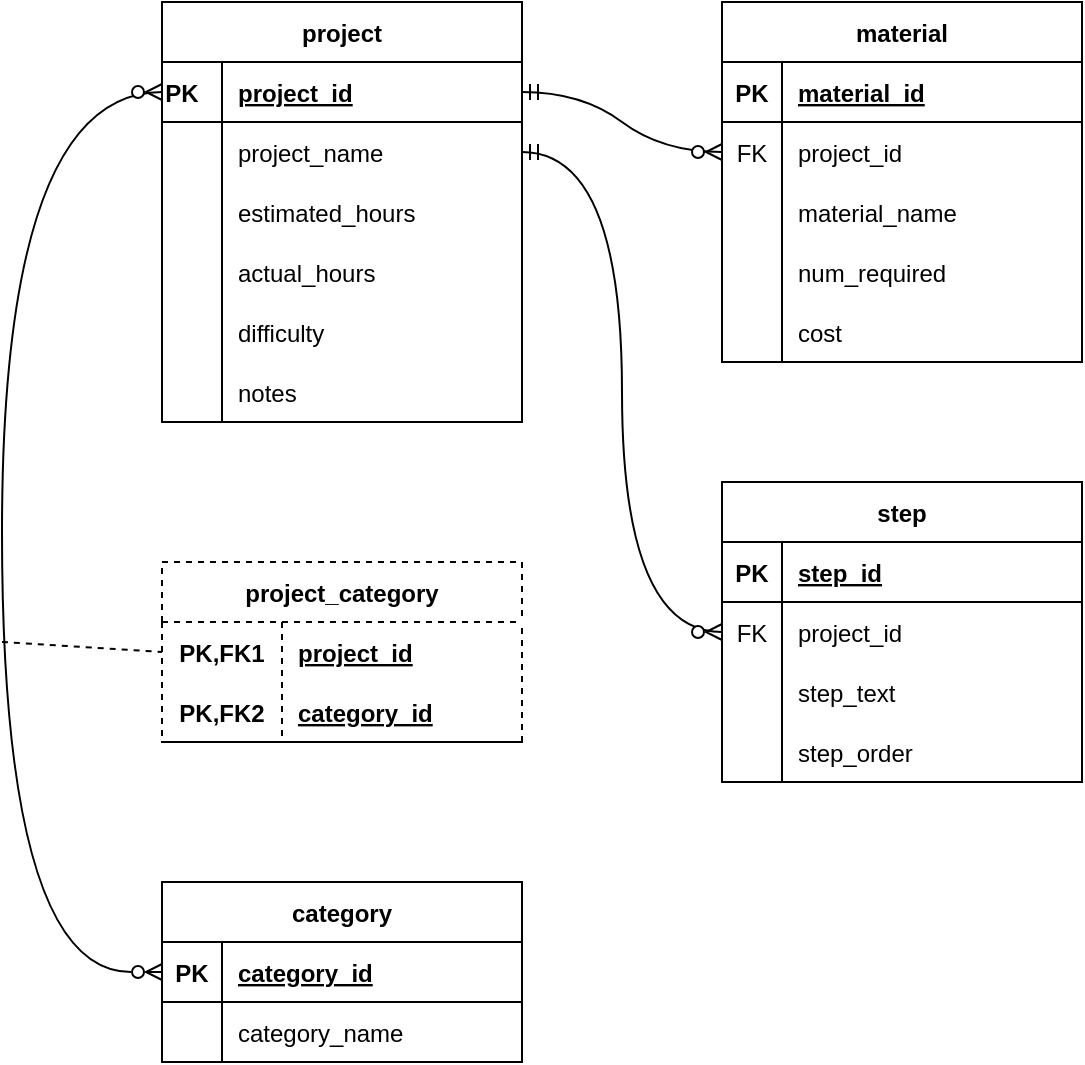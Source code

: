 <mxfile version="20.8.16" type="device"><diagram id="R2lEEEUBdFMjLlhIrx00" name="Page-1"><mxGraphModel dx="841" dy="703" grid="1" gridSize="10" guides="1" tooltips="1" connect="1" arrows="1" fold="1" page="1" pageScale="1" pageWidth="850" pageHeight="1100" math="0" shadow="0" extFonts="Permanent Marker^https://fonts.googleapis.com/css?family=Permanent+Marker"><root><mxCell id="0"/><mxCell id="1" parent="0"/><mxCell id="pd74DrBoivMS2J3uW1W6-2" value="project" style="shape=table;startSize=30;container=1;collapsible=1;childLayout=tableLayout;fixedRows=1;rowLines=0;fontStyle=1;align=center;resizeLast=1;" vertex="1" parent="1"><mxGeometry x="120" y="80" width="180" height="210" as="geometry"/></mxCell><mxCell id="pd74DrBoivMS2J3uW1W6-3" value="" style="shape=tableRow;horizontal=0;startSize=0;swimlaneHead=0;swimlaneBody=0;fillColor=none;collapsible=0;dropTarget=0;points=[[0,0.5],[1,0.5]];portConstraint=eastwest;top=0;left=0;right=0;bottom=1;" vertex="1" parent="pd74DrBoivMS2J3uW1W6-2"><mxGeometry y="30" width="180" height="30" as="geometry"/></mxCell><mxCell id="pd74DrBoivMS2J3uW1W6-4" value="PK   " style="shape=partialRectangle;connectable=0;fillColor=none;top=0;left=0;bottom=0;right=0;fontStyle=1;overflow=hidden;" vertex="1" parent="pd74DrBoivMS2J3uW1W6-3"><mxGeometry width="30" height="30" as="geometry"><mxRectangle width="30" height="30" as="alternateBounds"/></mxGeometry></mxCell><mxCell id="pd74DrBoivMS2J3uW1W6-5" value="project_id" style="shape=partialRectangle;connectable=0;fillColor=none;top=0;left=0;bottom=0;right=0;align=left;spacingLeft=6;fontStyle=5;overflow=hidden;" vertex="1" parent="pd74DrBoivMS2J3uW1W6-3"><mxGeometry x="30" width="150" height="30" as="geometry"><mxRectangle width="150" height="30" as="alternateBounds"/></mxGeometry></mxCell><mxCell id="pd74DrBoivMS2J3uW1W6-6" value="" style="shape=tableRow;horizontal=0;startSize=0;swimlaneHead=0;swimlaneBody=0;fillColor=none;collapsible=0;dropTarget=0;points=[[0,0.5],[1,0.5]];portConstraint=eastwest;top=0;left=0;right=0;bottom=0;" vertex="1" parent="pd74DrBoivMS2J3uW1W6-2"><mxGeometry y="60" width="180" height="30" as="geometry"/></mxCell><mxCell id="pd74DrBoivMS2J3uW1W6-7" value="" style="shape=partialRectangle;connectable=0;fillColor=none;top=0;left=0;bottom=0;right=0;editable=1;overflow=hidden;" vertex="1" parent="pd74DrBoivMS2J3uW1W6-6"><mxGeometry width="30" height="30" as="geometry"><mxRectangle width="30" height="30" as="alternateBounds"/></mxGeometry></mxCell><mxCell id="pd74DrBoivMS2J3uW1W6-8" value="project_name" style="shape=partialRectangle;connectable=0;fillColor=none;top=0;left=0;bottom=0;right=0;align=left;spacingLeft=6;overflow=hidden;" vertex="1" parent="pd74DrBoivMS2J3uW1W6-6"><mxGeometry x="30" width="150" height="30" as="geometry"><mxRectangle width="150" height="30" as="alternateBounds"/></mxGeometry></mxCell><mxCell id="pd74DrBoivMS2J3uW1W6-9" value="" style="shape=tableRow;horizontal=0;startSize=0;swimlaneHead=0;swimlaneBody=0;fillColor=none;collapsible=0;dropTarget=0;points=[[0,0.5],[1,0.5]];portConstraint=eastwest;top=0;left=0;right=0;bottom=0;" vertex="1" parent="pd74DrBoivMS2J3uW1W6-2"><mxGeometry y="90" width="180" height="30" as="geometry"/></mxCell><mxCell id="pd74DrBoivMS2J3uW1W6-10" value="" style="shape=partialRectangle;connectable=0;fillColor=none;top=0;left=0;bottom=0;right=0;editable=1;overflow=hidden;" vertex="1" parent="pd74DrBoivMS2J3uW1W6-9"><mxGeometry width="30" height="30" as="geometry"><mxRectangle width="30" height="30" as="alternateBounds"/></mxGeometry></mxCell><mxCell id="pd74DrBoivMS2J3uW1W6-11" value="estimated_hours" style="shape=partialRectangle;connectable=0;fillColor=none;top=0;left=0;bottom=0;right=0;align=left;spacingLeft=6;overflow=hidden;" vertex="1" parent="pd74DrBoivMS2J3uW1W6-9"><mxGeometry x="30" width="150" height="30" as="geometry"><mxRectangle width="150" height="30" as="alternateBounds"/></mxGeometry></mxCell><mxCell id="pd74DrBoivMS2J3uW1W6-12" value="" style="shape=tableRow;horizontal=0;startSize=0;swimlaneHead=0;swimlaneBody=0;fillColor=none;collapsible=0;dropTarget=0;points=[[0,0.5],[1,0.5]];portConstraint=eastwest;top=0;left=0;right=0;bottom=0;" vertex="1" parent="pd74DrBoivMS2J3uW1W6-2"><mxGeometry y="120" width="180" height="30" as="geometry"/></mxCell><mxCell id="pd74DrBoivMS2J3uW1W6-13" value="" style="shape=partialRectangle;connectable=0;fillColor=none;top=0;left=0;bottom=0;right=0;editable=1;overflow=hidden;" vertex="1" parent="pd74DrBoivMS2J3uW1W6-12"><mxGeometry width="30" height="30" as="geometry"><mxRectangle width="30" height="30" as="alternateBounds"/></mxGeometry></mxCell><mxCell id="pd74DrBoivMS2J3uW1W6-14" value="actual_hours" style="shape=partialRectangle;connectable=0;fillColor=none;top=0;left=0;bottom=0;right=0;align=left;spacingLeft=6;overflow=hidden;" vertex="1" parent="pd74DrBoivMS2J3uW1W6-12"><mxGeometry x="30" width="150" height="30" as="geometry"><mxRectangle width="150" height="30" as="alternateBounds"/></mxGeometry></mxCell><mxCell id="pd74DrBoivMS2J3uW1W6-21" style="shape=tableRow;horizontal=0;startSize=0;swimlaneHead=0;swimlaneBody=0;fillColor=none;collapsible=0;dropTarget=0;points=[[0,0.5],[1,0.5]];portConstraint=eastwest;top=0;left=0;right=0;bottom=0;" vertex="1" parent="pd74DrBoivMS2J3uW1W6-2"><mxGeometry y="150" width="180" height="30" as="geometry"/></mxCell><mxCell id="pd74DrBoivMS2J3uW1W6-22" style="shape=partialRectangle;connectable=0;fillColor=none;top=0;left=0;bottom=0;right=0;editable=1;overflow=hidden;" vertex="1" parent="pd74DrBoivMS2J3uW1W6-21"><mxGeometry width="30" height="30" as="geometry"><mxRectangle width="30" height="30" as="alternateBounds"/></mxGeometry></mxCell><mxCell id="pd74DrBoivMS2J3uW1W6-23" value="difficulty" style="shape=partialRectangle;connectable=0;fillColor=none;top=0;left=0;bottom=0;right=0;align=left;spacingLeft=6;overflow=hidden;" vertex="1" parent="pd74DrBoivMS2J3uW1W6-21"><mxGeometry x="30" width="150" height="30" as="geometry"><mxRectangle width="150" height="30" as="alternateBounds"/></mxGeometry></mxCell><mxCell id="pd74DrBoivMS2J3uW1W6-18" style="shape=tableRow;horizontal=0;startSize=0;swimlaneHead=0;swimlaneBody=0;fillColor=none;collapsible=0;dropTarget=0;points=[[0,0.5],[1,0.5]];portConstraint=eastwest;top=0;left=0;right=0;bottom=0;" vertex="1" parent="pd74DrBoivMS2J3uW1W6-2"><mxGeometry y="180" width="180" height="30" as="geometry"/></mxCell><mxCell id="pd74DrBoivMS2J3uW1W6-19" style="shape=partialRectangle;connectable=0;fillColor=none;top=0;left=0;bottom=0;right=0;editable=1;overflow=hidden;" vertex="1" parent="pd74DrBoivMS2J3uW1W6-18"><mxGeometry width="30" height="30" as="geometry"><mxRectangle width="30" height="30" as="alternateBounds"/></mxGeometry></mxCell><mxCell id="pd74DrBoivMS2J3uW1W6-20" value="notes" style="shape=partialRectangle;connectable=0;fillColor=none;top=0;left=0;bottom=0;right=0;align=left;spacingLeft=6;overflow=hidden;" vertex="1" parent="pd74DrBoivMS2J3uW1W6-18"><mxGeometry x="30" width="150" height="30" as="geometry"><mxRectangle width="150" height="30" as="alternateBounds"/></mxGeometry></mxCell><mxCell id="pd74DrBoivMS2J3uW1W6-97" style="edgeStyle=none;rounded=0;orthogonalLoop=1;jettySize=auto;html=1;exitX=0;exitY=0.5;exitDx=0;exitDy=0;" edge="1" parent="pd74DrBoivMS2J3uW1W6-2" source="pd74DrBoivMS2J3uW1W6-3" target="pd74DrBoivMS2J3uW1W6-3"><mxGeometry relative="1" as="geometry"/></mxCell><mxCell id="pd74DrBoivMS2J3uW1W6-24" value="material" style="shape=table;startSize=30;container=1;collapsible=1;childLayout=tableLayout;fixedRows=1;rowLines=0;fontStyle=1;align=center;resizeLast=1;" vertex="1" parent="1"><mxGeometry x="400" y="80" width="180" height="180" as="geometry"/></mxCell><mxCell id="pd74DrBoivMS2J3uW1W6-25" value="" style="shape=tableRow;horizontal=0;startSize=0;swimlaneHead=0;swimlaneBody=0;fillColor=none;collapsible=0;dropTarget=0;points=[[0,0.5],[1,0.5]];portConstraint=eastwest;top=0;left=0;right=0;bottom=1;" vertex="1" parent="pd74DrBoivMS2J3uW1W6-24"><mxGeometry y="30" width="180" height="30" as="geometry"/></mxCell><mxCell id="pd74DrBoivMS2J3uW1W6-26" value="PK" style="shape=partialRectangle;connectable=0;fillColor=none;top=0;left=0;bottom=0;right=0;fontStyle=1;overflow=hidden;" vertex="1" parent="pd74DrBoivMS2J3uW1W6-25"><mxGeometry width="30" height="30" as="geometry"><mxRectangle width="30" height="30" as="alternateBounds"/></mxGeometry></mxCell><mxCell id="pd74DrBoivMS2J3uW1W6-27" value="material_id" style="shape=partialRectangle;connectable=0;fillColor=none;top=0;left=0;bottom=0;right=0;align=left;spacingLeft=6;fontStyle=5;overflow=hidden;" vertex="1" parent="pd74DrBoivMS2J3uW1W6-25"><mxGeometry x="30" width="150" height="30" as="geometry"><mxRectangle width="150" height="30" as="alternateBounds"/></mxGeometry></mxCell><mxCell id="pd74DrBoivMS2J3uW1W6-28" value="" style="shape=tableRow;horizontal=0;startSize=0;swimlaneHead=0;swimlaneBody=0;fillColor=none;collapsible=0;dropTarget=0;points=[[0,0.5],[1,0.5]];portConstraint=eastwest;top=0;left=0;right=0;bottom=0;" vertex="1" parent="pd74DrBoivMS2J3uW1W6-24"><mxGeometry y="60" width="180" height="30" as="geometry"/></mxCell><mxCell id="pd74DrBoivMS2J3uW1W6-29" value="FK" style="shape=partialRectangle;connectable=0;fillColor=none;top=0;left=0;bottom=0;right=0;editable=1;overflow=hidden;" vertex="1" parent="pd74DrBoivMS2J3uW1W6-28"><mxGeometry width="30" height="30" as="geometry"><mxRectangle width="30" height="30" as="alternateBounds"/></mxGeometry></mxCell><mxCell id="pd74DrBoivMS2J3uW1W6-30" value="project_id" style="shape=partialRectangle;connectable=0;fillColor=none;top=0;left=0;bottom=0;right=0;align=left;spacingLeft=6;overflow=hidden;" vertex="1" parent="pd74DrBoivMS2J3uW1W6-28"><mxGeometry x="30" width="150" height="30" as="geometry"><mxRectangle width="150" height="30" as="alternateBounds"/></mxGeometry></mxCell><mxCell id="pd74DrBoivMS2J3uW1W6-31" value="" style="shape=tableRow;horizontal=0;startSize=0;swimlaneHead=0;swimlaneBody=0;fillColor=none;collapsible=0;dropTarget=0;points=[[0,0.5],[1,0.5]];portConstraint=eastwest;top=0;left=0;right=0;bottom=0;" vertex="1" parent="pd74DrBoivMS2J3uW1W6-24"><mxGeometry y="90" width="180" height="30" as="geometry"/></mxCell><mxCell id="pd74DrBoivMS2J3uW1W6-32" value="" style="shape=partialRectangle;connectable=0;fillColor=none;top=0;left=0;bottom=0;right=0;editable=1;overflow=hidden;" vertex="1" parent="pd74DrBoivMS2J3uW1W6-31"><mxGeometry width="30" height="30" as="geometry"><mxRectangle width="30" height="30" as="alternateBounds"/></mxGeometry></mxCell><mxCell id="pd74DrBoivMS2J3uW1W6-33" value="material_name" style="shape=partialRectangle;connectable=0;fillColor=none;top=0;left=0;bottom=0;right=0;align=left;spacingLeft=6;overflow=hidden;" vertex="1" parent="pd74DrBoivMS2J3uW1W6-31"><mxGeometry x="30" width="150" height="30" as="geometry"><mxRectangle width="150" height="30" as="alternateBounds"/></mxGeometry></mxCell><mxCell id="pd74DrBoivMS2J3uW1W6-34" value="" style="shape=tableRow;horizontal=0;startSize=0;swimlaneHead=0;swimlaneBody=0;fillColor=none;collapsible=0;dropTarget=0;points=[[0,0.5],[1,0.5]];portConstraint=eastwest;top=0;left=0;right=0;bottom=0;" vertex="1" parent="pd74DrBoivMS2J3uW1W6-24"><mxGeometry y="120" width="180" height="30" as="geometry"/></mxCell><mxCell id="pd74DrBoivMS2J3uW1W6-35" value="" style="shape=partialRectangle;connectable=0;fillColor=none;top=0;left=0;bottom=0;right=0;editable=1;overflow=hidden;" vertex="1" parent="pd74DrBoivMS2J3uW1W6-34"><mxGeometry width="30" height="30" as="geometry"><mxRectangle width="30" height="30" as="alternateBounds"/></mxGeometry></mxCell><mxCell id="pd74DrBoivMS2J3uW1W6-36" value="num_required" style="shape=partialRectangle;connectable=0;fillColor=none;top=0;left=0;bottom=0;right=0;align=left;spacingLeft=6;overflow=hidden;" vertex="1" parent="pd74DrBoivMS2J3uW1W6-34"><mxGeometry x="30" width="150" height="30" as="geometry"><mxRectangle width="150" height="30" as="alternateBounds"/></mxGeometry></mxCell><mxCell id="pd74DrBoivMS2J3uW1W6-37" style="shape=tableRow;horizontal=0;startSize=0;swimlaneHead=0;swimlaneBody=0;fillColor=none;collapsible=0;dropTarget=0;points=[[0,0.5],[1,0.5]];portConstraint=eastwest;top=0;left=0;right=0;bottom=0;" vertex="1" parent="pd74DrBoivMS2J3uW1W6-24"><mxGeometry y="150" width="180" height="30" as="geometry"/></mxCell><mxCell id="pd74DrBoivMS2J3uW1W6-38" style="shape=partialRectangle;connectable=0;fillColor=none;top=0;left=0;bottom=0;right=0;editable=1;overflow=hidden;" vertex="1" parent="pd74DrBoivMS2J3uW1W6-37"><mxGeometry width="30" height="30" as="geometry"><mxRectangle width="30" height="30" as="alternateBounds"/></mxGeometry></mxCell><mxCell id="pd74DrBoivMS2J3uW1W6-39" value="cost" style="shape=partialRectangle;connectable=0;fillColor=none;top=0;left=0;bottom=0;right=0;align=left;spacingLeft=6;overflow=hidden;" vertex="1" parent="pd74DrBoivMS2J3uW1W6-37"><mxGeometry x="30" width="150" height="30" as="geometry"><mxRectangle width="150" height="30" as="alternateBounds"/></mxGeometry></mxCell><mxCell id="pd74DrBoivMS2J3uW1W6-40" value="step" style="shape=table;startSize=30;container=1;collapsible=1;childLayout=tableLayout;fixedRows=1;rowLines=0;fontStyle=1;align=center;resizeLast=1;" vertex="1" parent="1"><mxGeometry x="400" y="320" width="180" height="150" as="geometry"/></mxCell><mxCell id="pd74DrBoivMS2J3uW1W6-41" value="" style="shape=tableRow;horizontal=0;startSize=0;swimlaneHead=0;swimlaneBody=0;fillColor=none;collapsible=0;dropTarget=0;points=[[0,0.5],[1,0.5]];portConstraint=eastwest;top=0;left=0;right=0;bottom=1;" vertex="1" parent="pd74DrBoivMS2J3uW1W6-40"><mxGeometry y="30" width="180" height="30" as="geometry"/></mxCell><mxCell id="pd74DrBoivMS2J3uW1W6-42" value="PK" style="shape=partialRectangle;connectable=0;fillColor=none;top=0;left=0;bottom=0;right=0;fontStyle=1;overflow=hidden;" vertex="1" parent="pd74DrBoivMS2J3uW1W6-41"><mxGeometry width="30" height="30" as="geometry"><mxRectangle width="30" height="30" as="alternateBounds"/></mxGeometry></mxCell><mxCell id="pd74DrBoivMS2J3uW1W6-43" value="step_id" style="shape=partialRectangle;connectable=0;fillColor=none;top=0;left=0;bottom=0;right=0;align=left;spacingLeft=6;fontStyle=5;overflow=hidden;" vertex="1" parent="pd74DrBoivMS2J3uW1W6-41"><mxGeometry x="30" width="150" height="30" as="geometry"><mxRectangle width="150" height="30" as="alternateBounds"/></mxGeometry></mxCell><mxCell id="pd74DrBoivMS2J3uW1W6-44" value="" style="shape=tableRow;horizontal=0;startSize=0;swimlaneHead=0;swimlaneBody=0;fillColor=none;collapsible=0;dropTarget=0;points=[[0,0.5],[1,0.5]];portConstraint=eastwest;top=0;left=0;right=0;bottom=0;" vertex="1" parent="pd74DrBoivMS2J3uW1W6-40"><mxGeometry y="60" width="180" height="30" as="geometry"/></mxCell><mxCell id="pd74DrBoivMS2J3uW1W6-45" value="FK" style="shape=partialRectangle;connectable=0;fillColor=none;top=0;left=0;bottom=0;right=0;editable=1;overflow=hidden;" vertex="1" parent="pd74DrBoivMS2J3uW1W6-44"><mxGeometry width="30" height="30" as="geometry"><mxRectangle width="30" height="30" as="alternateBounds"/></mxGeometry></mxCell><mxCell id="pd74DrBoivMS2J3uW1W6-46" value="project_id" style="shape=partialRectangle;connectable=0;fillColor=none;top=0;left=0;bottom=0;right=0;align=left;spacingLeft=6;overflow=hidden;" vertex="1" parent="pd74DrBoivMS2J3uW1W6-44"><mxGeometry x="30" width="150" height="30" as="geometry"><mxRectangle width="150" height="30" as="alternateBounds"/></mxGeometry></mxCell><mxCell id="pd74DrBoivMS2J3uW1W6-47" value="" style="shape=tableRow;horizontal=0;startSize=0;swimlaneHead=0;swimlaneBody=0;fillColor=none;collapsible=0;dropTarget=0;points=[[0,0.5],[1,0.5]];portConstraint=eastwest;top=0;left=0;right=0;bottom=0;" vertex="1" parent="pd74DrBoivMS2J3uW1W6-40"><mxGeometry y="90" width="180" height="30" as="geometry"/></mxCell><mxCell id="pd74DrBoivMS2J3uW1W6-48" value="" style="shape=partialRectangle;connectable=0;fillColor=none;top=0;left=0;bottom=0;right=0;editable=1;overflow=hidden;" vertex="1" parent="pd74DrBoivMS2J3uW1W6-47"><mxGeometry width="30" height="30" as="geometry"><mxRectangle width="30" height="30" as="alternateBounds"/></mxGeometry></mxCell><mxCell id="pd74DrBoivMS2J3uW1W6-49" value="step_text" style="shape=partialRectangle;connectable=0;fillColor=none;top=0;left=0;bottom=0;right=0;align=left;spacingLeft=6;overflow=hidden;" vertex="1" parent="pd74DrBoivMS2J3uW1W6-47"><mxGeometry x="30" width="150" height="30" as="geometry"><mxRectangle width="150" height="30" as="alternateBounds"/></mxGeometry></mxCell><mxCell id="pd74DrBoivMS2J3uW1W6-50" value="" style="shape=tableRow;horizontal=0;startSize=0;swimlaneHead=0;swimlaneBody=0;fillColor=none;collapsible=0;dropTarget=0;points=[[0,0.5],[1,0.5]];portConstraint=eastwest;top=0;left=0;right=0;bottom=0;" vertex="1" parent="pd74DrBoivMS2J3uW1W6-40"><mxGeometry y="120" width="180" height="30" as="geometry"/></mxCell><mxCell id="pd74DrBoivMS2J3uW1W6-51" value="" style="shape=partialRectangle;connectable=0;fillColor=none;top=0;left=0;bottom=0;right=0;editable=1;overflow=hidden;" vertex="1" parent="pd74DrBoivMS2J3uW1W6-50"><mxGeometry width="30" height="30" as="geometry"><mxRectangle width="30" height="30" as="alternateBounds"/></mxGeometry></mxCell><mxCell id="pd74DrBoivMS2J3uW1W6-52" value="step_order" style="shape=partialRectangle;connectable=0;fillColor=none;top=0;left=0;bottom=0;right=0;align=left;spacingLeft=6;overflow=hidden;" vertex="1" parent="pd74DrBoivMS2J3uW1W6-50"><mxGeometry x="30" width="150" height="30" as="geometry"><mxRectangle width="150" height="30" as="alternateBounds"/></mxGeometry></mxCell><mxCell id="pd74DrBoivMS2J3uW1W6-53" value="category" style="shape=table;startSize=30;container=1;collapsible=1;childLayout=tableLayout;fixedRows=1;rowLines=0;fontStyle=1;align=center;resizeLast=1;" vertex="1" parent="1"><mxGeometry x="120" y="520" width="180" height="90" as="geometry"/></mxCell><mxCell id="pd74DrBoivMS2J3uW1W6-54" value="" style="shape=tableRow;horizontal=0;startSize=0;swimlaneHead=0;swimlaneBody=0;fillColor=none;collapsible=0;dropTarget=0;points=[[0,0.5],[1,0.5]];portConstraint=eastwest;top=0;left=0;right=0;bottom=1;" vertex="1" parent="pd74DrBoivMS2J3uW1W6-53"><mxGeometry y="30" width="180" height="30" as="geometry"/></mxCell><mxCell id="pd74DrBoivMS2J3uW1W6-55" value="PK" style="shape=partialRectangle;connectable=0;fillColor=none;top=0;left=0;bottom=0;right=0;fontStyle=1;overflow=hidden;" vertex="1" parent="pd74DrBoivMS2J3uW1W6-54"><mxGeometry width="30" height="30" as="geometry"><mxRectangle width="30" height="30" as="alternateBounds"/></mxGeometry></mxCell><mxCell id="pd74DrBoivMS2J3uW1W6-56" value="category_id" style="shape=partialRectangle;connectable=0;fillColor=none;top=0;left=0;bottom=0;right=0;align=left;spacingLeft=6;fontStyle=5;overflow=hidden;" vertex="1" parent="pd74DrBoivMS2J3uW1W6-54"><mxGeometry x="30" width="150" height="30" as="geometry"><mxRectangle width="150" height="30" as="alternateBounds"/></mxGeometry></mxCell><mxCell id="pd74DrBoivMS2J3uW1W6-57" value="" style="shape=tableRow;horizontal=0;startSize=0;swimlaneHead=0;swimlaneBody=0;fillColor=none;collapsible=0;dropTarget=0;points=[[0,0.5],[1,0.5]];portConstraint=eastwest;top=0;left=0;right=0;bottom=0;" vertex="1" parent="pd74DrBoivMS2J3uW1W6-53"><mxGeometry y="60" width="180" height="30" as="geometry"/></mxCell><mxCell id="pd74DrBoivMS2J3uW1W6-58" value="" style="shape=partialRectangle;connectable=0;fillColor=none;top=0;left=0;bottom=0;right=0;editable=1;overflow=hidden;" vertex="1" parent="pd74DrBoivMS2J3uW1W6-57"><mxGeometry width="30" height="30" as="geometry"><mxRectangle width="30" height="30" as="alternateBounds"/></mxGeometry></mxCell><mxCell id="pd74DrBoivMS2J3uW1W6-59" value="category_name" style="shape=partialRectangle;connectable=0;fillColor=none;top=0;left=0;bottom=0;right=0;align=left;spacingLeft=6;overflow=hidden;" vertex="1" parent="pd74DrBoivMS2J3uW1W6-57"><mxGeometry x="30" width="150" height="30" as="geometry"><mxRectangle width="150" height="30" as="alternateBounds"/></mxGeometry></mxCell><mxCell id="pd74DrBoivMS2J3uW1W6-83" value="project_category" style="shape=table;startSize=30;container=1;collapsible=1;childLayout=tableLayout;fixedRows=1;rowLines=0;fontStyle=1;align=center;resizeLast=1;dashed=1;" vertex="1" parent="1"><mxGeometry x="120" y="360" width="180" height="90" as="geometry"/></mxCell><mxCell id="pd74DrBoivMS2J3uW1W6-84" value="" style="shape=tableRow;horizontal=0;startSize=0;swimlaneHead=0;swimlaneBody=0;fillColor=none;collapsible=0;dropTarget=0;points=[[0,0.5],[1,0.5]];portConstraint=eastwest;top=0;left=0;right=0;bottom=0;" vertex="1" parent="pd74DrBoivMS2J3uW1W6-83"><mxGeometry y="30" width="180" height="30" as="geometry"/></mxCell><mxCell id="pd74DrBoivMS2J3uW1W6-85" value="PK,FK1" style="shape=partialRectangle;connectable=0;fillColor=none;top=0;left=0;bottom=0;right=0;fontStyle=1;overflow=hidden;" vertex="1" parent="pd74DrBoivMS2J3uW1W6-84"><mxGeometry width="60" height="30" as="geometry"><mxRectangle width="60" height="30" as="alternateBounds"/></mxGeometry></mxCell><mxCell id="pd74DrBoivMS2J3uW1W6-86" value="project_id" style="shape=partialRectangle;connectable=0;fillColor=none;top=0;left=0;bottom=0;right=0;align=left;spacingLeft=6;fontStyle=5;overflow=hidden;" vertex="1" parent="pd74DrBoivMS2J3uW1W6-84"><mxGeometry x="60" width="120" height="30" as="geometry"><mxRectangle width="120" height="30" as="alternateBounds"/></mxGeometry></mxCell><mxCell id="pd74DrBoivMS2J3uW1W6-87" value="" style="shape=tableRow;horizontal=0;startSize=0;swimlaneHead=0;swimlaneBody=0;fillColor=none;collapsible=0;dropTarget=0;points=[[0,0.5],[1,0.5]];portConstraint=eastwest;top=0;left=0;right=0;bottom=1;" vertex="1" parent="pd74DrBoivMS2J3uW1W6-83"><mxGeometry y="60" width="180" height="30" as="geometry"/></mxCell><mxCell id="pd74DrBoivMS2J3uW1W6-88" value="PK,FK2" style="shape=partialRectangle;connectable=0;fillColor=none;top=0;left=0;bottom=0;right=0;fontStyle=1;overflow=hidden;" vertex="1" parent="pd74DrBoivMS2J3uW1W6-87"><mxGeometry width="60" height="30" as="geometry"><mxRectangle width="60" height="30" as="alternateBounds"/></mxGeometry></mxCell><mxCell id="pd74DrBoivMS2J3uW1W6-89" value="category_id" style="shape=partialRectangle;connectable=0;fillColor=none;top=0;left=0;bottom=0;right=0;align=left;spacingLeft=6;fontStyle=5;overflow=hidden;" vertex="1" parent="pd74DrBoivMS2J3uW1W6-87"><mxGeometry x="60" width="120" height="30" as="geometry"><mxRectangle width="120" height="30" as="alternateBounds"/></mxGeometry></mxCell><mxCell id="pd74DrBoivMS2J3uW1W6-99" value="" style="endArrow=none;html=1;rounded=0;curved=1;dashed=1;entryX=0;entryY=0.5;entryDx=0;entryDy=0;" edge="1" parent="1" target="pd74DrBoivMS2J3uW1W6-84"><mxGeometry relative="1" as="geometry"><mxPoint x="40" y="400" as="sourcePoint"/><mxPoint x="110" y="410" as="targetPoint"/></mxGeometry></mxCell><mxCell id="pd74DrBoivMS2J3uW1W6-100" value="" style="fontSize=12;html=1;endArrow=ERzeroToMany;endFill=1;rounded=0;entryX=0;entryY=0.5;entryDx=0;entryDy=0;exitX=0;exitY=0.5;exitDx=0;exitDy=0;edgeStyle=orthogonalEdgeStyle;curved=1;startArrow=ERzeroToMany;startFill=0;" edge="1" parent="1" source="pd74DrBoivMS2J3uW1W6-54" target="pd74DrBoivMS2J3uW1W6-3"><mxGeometry width="100" height="100" relative="1" as="geometry"><mxPoint x="380" y="490" as="sourcePoint"/><mxPoint x="480" y="390" as="targetPoint"/><Array as="points"><mxPoint x="40" y="565"/><mxPoint x="40" y="125"/></Array></mxGeometry></mxCell><mxCell id="pd74DrBoivMS2J3uW1W6-101" value="" style="edgeStyle=entityRelationEdgeStyle;fontSize=12;html=1;endArrow=ERzeroToMany;startArrow=ERmandOne;rounded=0;curved=1;exitX=1;exitY=0.5;exitDx=0;exitDy=0;entryX=0;entryY=0.5;entryDx=0;entryDy=0;" edge="1" parent="1" source="pd74DrBoivMS2J3uW1W6-3" target="pd74DrBoivMS2J3uW1W6-28"><mxGeometry width="100" height="100" relative="1" as="geometry"><mxPoint x="380" y="390" as="sourcePoint"/><mxPoint x="480" y="290" as="targetPoint"/></mxGeometry></mxCell><mxCell id="pd74DrBoivMS2J3uW1W6-102" value="" style="fontSize=12;html=1;endArrow=ERzeroToMany;startArrow=ERmandOne;rounded=0;exitX=1;exitY=0.5;exitDx=0;exitDy=0;entryX=0;entryY=0.5;entryDx=0;entryDy=0;edgeStyle=orthogonalEdgeStyle;curved=1;" edge="1" parent="1" source="pd74DrBoivMS2J3uW1W6-6" target="pd74DrBoivMS2J3uW1W6-44"><mxGeometry width="100" height="100" relative="1" as="geometry"><mxPoint x="320" y="300" as="sourcePoint"/><mxPoint x="420" y="300" as="targetPoint"/></mxGeometry></mxCell></root></mxGraphModel></diagram></mxfile>